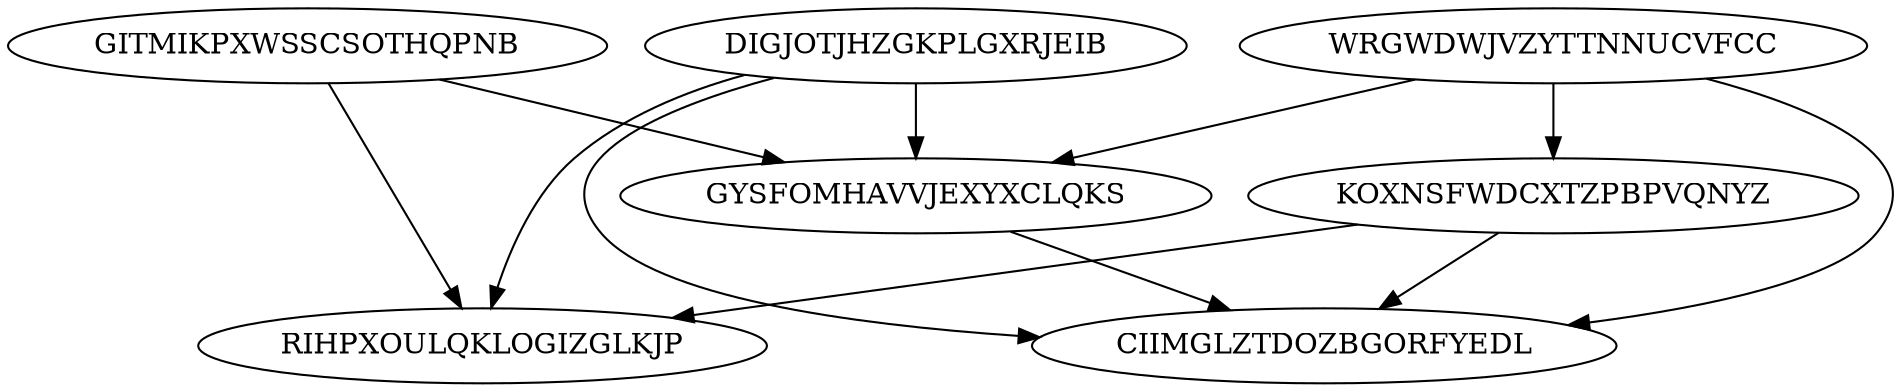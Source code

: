 digraph N7M11 {
	WRGWDWJVZYTTNNUCVFCC	[Weight=20];
	DIGJOTJHZGKPLGXRJEIB	[Weight=19];
	GITMIKPXWSSCSOTHQPNB	[Weight=10];
	KOXNSFWDCXTZPBPVQNYZ	[Weight=11];
	GYSFOMHAVVJEXYXCLQKS	[Weight=14];
	RIHPXOULQKLOGIZGLKJP	[Weight=11];
	CIIMGLZTDOZBGORFYEDL	[Weight=15];
	WRGWDWJVZYTTNNUCVFCC -> CIIMGLZTDOZBGORFYEDL [Weight=11];
	KOXNSFWDCXTZPBPVQNYZ -> CIIMGLZTDOZBGORFYEDL [Weight=17];
	KOXNSFWDCXTZPBPVQNYZ -> RIHPXOULQKLOGIZGLKJP [Weight=14];
	DIGJOTJHZGKPLGXRJEIB -> CIIMGLZTDOZBGORFYEDL [Weight=17];
	DIGJOTJHZGKPLGXRJEIB -> RIHPXOULQKLOGIZGLKJP [Weight=17];
	WRGWDWJVZYTTNNUCVFCC -> KOXNSFWDCXTZPBPVQNYZ [Weight=12];
	WRGWDWJVZYTTNNUCVFCC -> GYSFOMHAVVJEXYXCLQKS [Weight=11];
	GITMIKPXWSSCSOTHQPNB -> RIHPXOULQKLOGIZGLKJP [Weight=14];
	GITMIKPXWSSCSOTHQPNB -> GYSFOMHAVVJEXYXCLQKS [Weight=13];
	GYSFOMHAVVJEXYXCLQKS -> CIIMGLZTDOZBGORFYEDL [Weight=15];
	DIGJOTJHZGKPLGXRJEIB -> GYSFOMHAVVJEXYXCLQKS [Weight=17];
}
